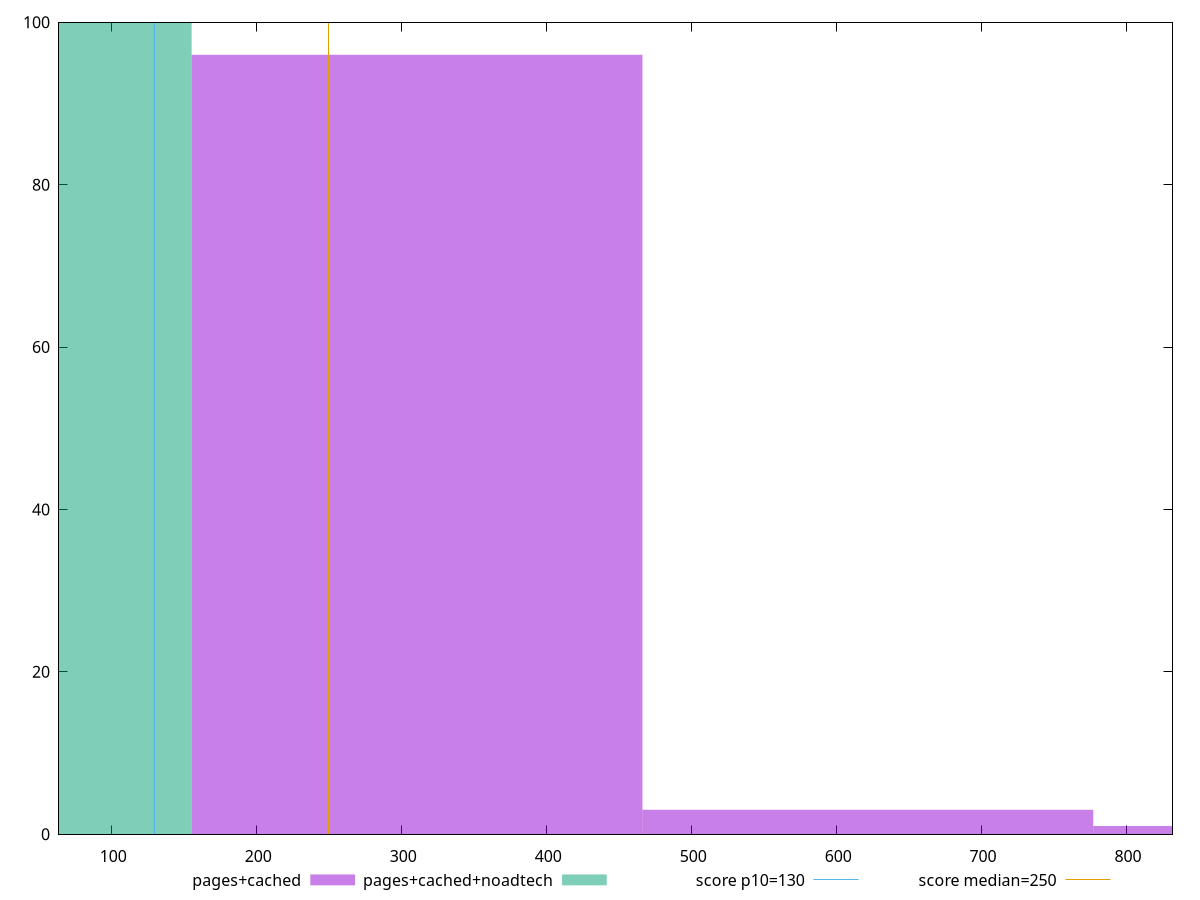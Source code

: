 reset

$pagesCached <<EOF
932.8197538667467 1
310.93991795558225 96
621.8798359111645 3
EOF

$pagesCachedNoadtech <<EOF
0 100
EOF

set key outside below
set boxwidth 310.93991795558225
set xrange [64:832]
set yrange [0:100]
set trange [0:100]
set style fill transparent solid 0.5 noborder

set parametric
set terminal svg size 640, 500 enhanced background rgb 'white'
set output "report_00026_2021-02-22T21:38:55.199Z/max-potential-fid/comparison/histogram/1_vs_2.svg"

plot $pagesCached title "pages+cached" with boxes, \
     $pagesCachedNoadtech title "pages+cached+noadtech" with boxes, \
     130,t title "score p10=130", \
     250,t title "score median=250"

reset
